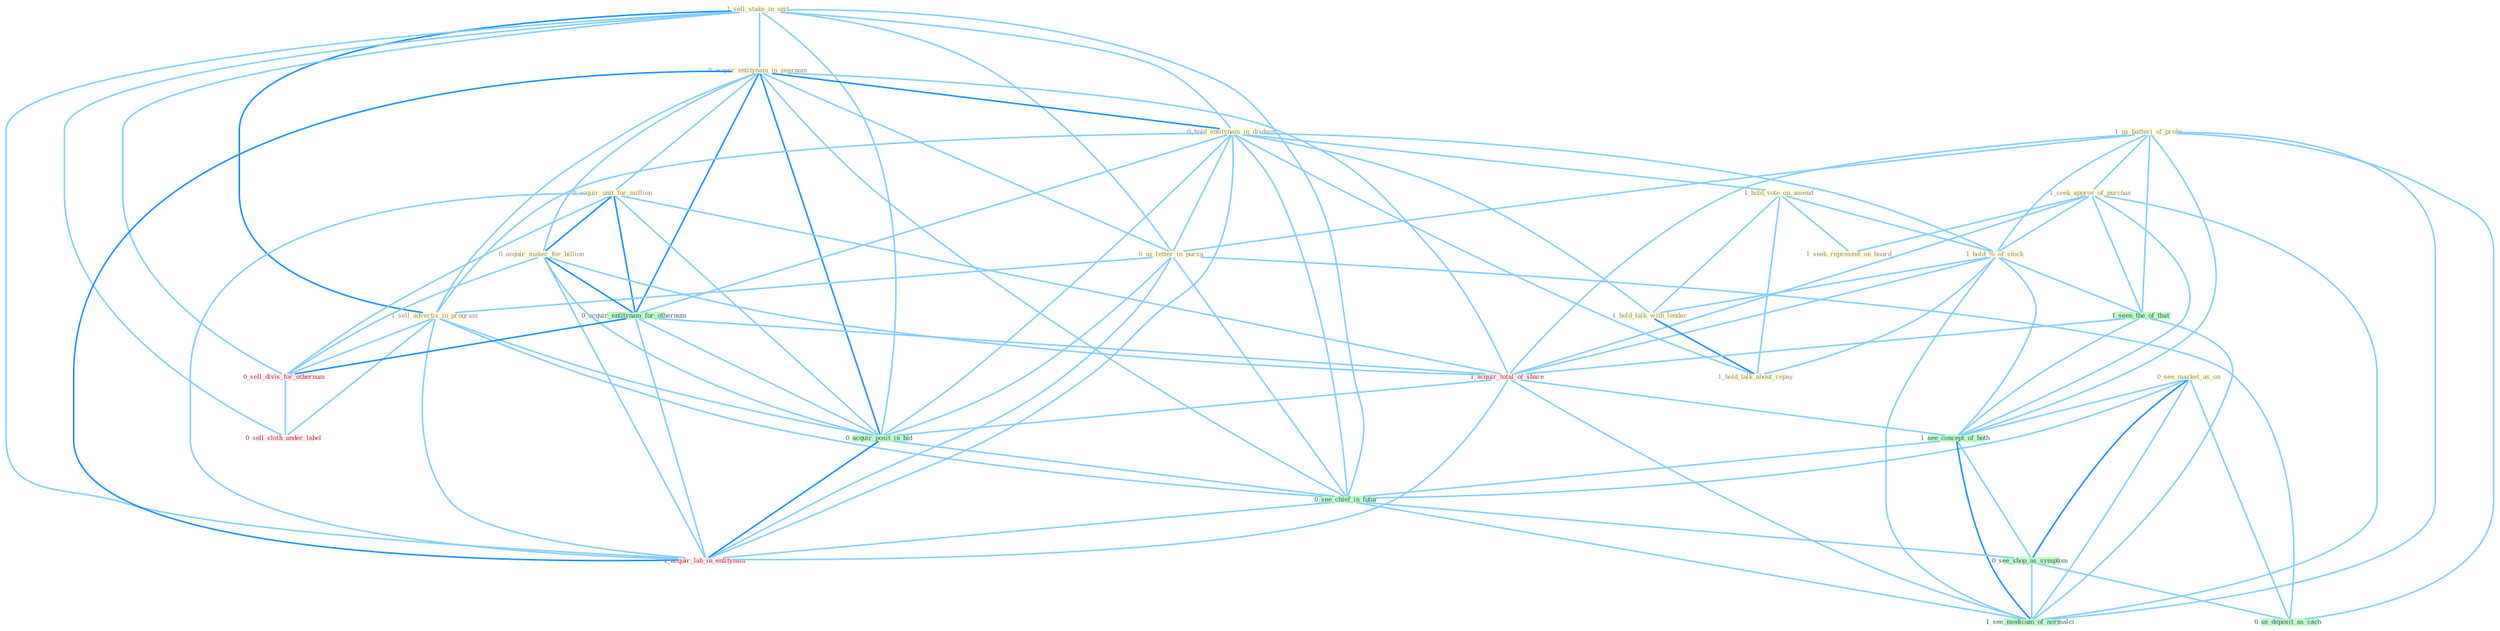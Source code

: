 Graph G{ 
    node
    [shape=polygon,style=filled,width=.5,height=.06,color="#BDFCC9",fixedsize=true,fontsize=4,
    fontcolor="#2f4f4f"];
    {node
    [color="#ffffe0", fontcolor="#8b7d6b"] "0_see_market_as_on " "1_sell_stake_in_unit " "0_acquir_entitynam_in_yearnum " "0_hold_entitynam_in_disdain " "1_us_batteri_of_probe " "1_hold_vote_on_amend " "1_seek_approv_of_purchas " "0_acquir_unit_for_million " "0_us_letter_in_pursu " "1_sell_advertis_in_program " "1_seek_represent_on_board " "1_hold_%_of_stock " "1_hold_talk_with_lender " "1_hold_talk_about_repay " "0_acquir_maker_for_billion "}
{node [color="#fff0f5", fontcolor="#b22222"] "0_sell_divis_for_othernum " "1_acquir_total_of_share " "0_sell_cloth_under_label " "1_acquir_lab_in_entitynam "}
edge [color="#B0E2FF"];

	"0_see_market_as_on " -- "1_see_concept_of_both " [w="1", color="#87cefa" ];
	"0_see_market_as_on " -- "0_see_chief_in_futur " [w="1", color="#87cefa" ];
	"0_see_market_as_on " -- "0_see_shop_as_symptom " [w="2", color="#1e90ff" , len=0.8];
	"0_see_market_as_on " -- "0_us_deposit_as_cach " [w="1", color="#87cefa" ];
	"0_see_market_as_on " -- "1_see_modicum_of_normalci " [w="1", color="#87cefa" ];
	"1_sell_stake_in_unit " -- "0_acquir_entitynam_in_yearnum " [w="1", color="#87cefa" ];
	"1_sell_stake_in_unit " -- "0_hold_entitynam_in_disdain " [w="1", color="#87cefa" ];
	"1_sell_stake_in_unit " -- "0_us_letter_in_pursu " [w="1", color="#87cefa" ];
	"1_sell_stake_in_unit " -- "1_sell_advertis_in_program " [w="2", color="#1e90ff" , len=0.8];
	"1_sell_stake_in_unit " -- "0_sell_divis_for_othernum " [w="1", color="#87cefa" ];
	"1_sell_stake_in_unit " -- "0_sell_cloth_under_label " [w="1", color="#87cefa" ];
	"1_sell_stake_in_unit " -- "0_acquir_posit_in_bid " [w="1", color="#87cefa" ];
	"1_sell_stake_in_unit " -- "0_see_chief_in_futur " [w="1", color="#87cefa" ];
	"1_sell_stake_in_unit " -- "1_acquir_lab_in_entitynam " [w="1", color="#87cefa" ];
	"0_acquir_entitynam_in_yearnum " -- "0_hold_entitynam_in_disdain " [w="2", color="#1e90ff" , len=0.8];
	"0_acquir_entitynam_in_yearnum " -- "0_acquir_unit_for_million " [w="1", color="#87cefa" ];
	"0_acquir_entitynam_in_yearnum " -- "0_us_letter_in_pursu " [w="1", color="#87cefa" ];
	"0_acquir_entitynam_in_yearnum " -- "1_sell_advertis_in_program " [w="1", color="#87cefa" ];
	"0_acquir_entitynam_in_yearnum " -- "0_acquir_maker_for_billion " [w="1", color="#87cefa" ];
	"0_acquir_entitynam_in_yearnum " -- "0_acquir_entitynam_for_othernum " [w="2", color="#1e90ff" , len=0.8];
	"0_acquir_entitynam_in_yearnum " -- "1_acquir_total_of_share " [w="1", color="#87cefa" ];
	"0_acquir_entitynam_in_yearnum " -- "0_acquir_posit_in_bid " [w="2", color="#1e90ff" , len=0.8];
	"0_acquir_entitynam_in_yearnum " -- "0_see_chief_in_futur " [w="1", color="#87cefa" ];
	"0_acquir_entitynam_in_yearnum " -- "1_acquir_lab_in_entitynam " [w="2", color="#1e90ff" , len=0.8];
	"0_hold_entitynam_in_disdain " -- "1_hold_vote_on_amend " [w="1", color="#87cefa" ];
	"0_hold_entitynam_in_disdain " -- "0_us_letter_in_pursu " [w="1", color="#87cefa" ];
	"0_hold_entitynam_in_disdain " -- "1_sell_advertis_in_program " [w="1", color="#87cefa" ];
	"0_hold_entitynam_in_disdain " -- "1_hold_%_of_stock " [w="1", color="#87cefa" ];
	"0_hold_entitynam_in_disdain " -- "1_hold_talk_with_lender " [w="1", color="#87cefa" ];
	"0_hold_entitynam_in_disdain " -- "1_hold_talk_about_repay " [w="1", color="#87cefa" ];
	"0_hold_entitynam_in_disdain " -- "0_acquir_entitynam_for_othernum " [w="1", color="#87cefa" ];
	"0_hold_entitynam_in_disdain " -- "0_acquir_posit_in_bid " [w="1", color="#87cefa" ];
	"0_hold_entitynam_in_disdain " -- "0_see_chief_in_futur " [w="1", color="#87cefa" ];
	"0_hold_entitynam_in_disdain " -- "1_acquir_lab_in_entitynam " [w="1", color="#87cefa" ];
	"1_us_batteri_of_probe " -- "1_seek_approv_of_purchas " [w="1", color="#87cefa" ];
	"1_us_batteri_of_probe " -- "0_us_letter_in_pursu " [w="1", color="#87cefa" ];
	"1_us_batteri_of_probe " -- "1_hold_%_of_stock " [w="1", color="#87cefa" ];
	"1_us_batteri_of_probe " -- "1_seen_the_of_that " [w="1", color="#87cefa" ];
	"1_us_batteri_of_probe " -- "1_acquir_total_of_share " [w="1", color="#87cefa" ];
	"1_us_batteri_of_probe " -- "1_see_concept_of_both " [w="1", color="#87cefa" ];
	"1_us_batteri_of_probe " -- "0_us_deposit_as_cach " [w="1", color="#87cefa" ];
	"1_us_batteri_of_probe " -- "1_see_modicum_of_normalci " [w="1", color="#87cefa" ];
	"1_hold_vote_on_amend " -- "1_seek_represent_on_board " [w="1", color="#87cefa" ];
	"1_hold_vote_on_amend " -- "1_hold_%_of_stock " [w="1", color="#87cefa" ];
	"1_hold_vote_on_amend " -- "1_hold_talk_with_lender " [w="1", color="#87cefa" ];
	"1_hold_vote_on_amend " -- "1_hold_talk_about_repay " [w="1", color="#87cefa" ];
	"1_seek_approv_of_purchas " -- "1_seek_represent_on_board " [w="1", color="#87cefa" ];
	"1_seek_approv_of_purchas " -- "1_hold_%_of_stock " [w="1", color="#87cefa" ];
	"1_seek_approv_of_purchas " -- "1_seen_the_of_that " [w="1", color="#87cefa" ];
	"1_seek_approv_of_purchas " -- "1_acquir_total_of_share " [w="1", color="#87cefa" ];
	"1_seek_approv_of_purchas " -- "1_see_concept_of_both " [w="1", color="#87cefa" ];
	"1_seek_approv_of_purchas " -- "1_see_modicum_of_normalci " [w="1", color="#87cefa" ];
	"0_acquir_unit_for_million " -- "0_acquir_maker_for_billion " [w="2", color="#1e90ff" , len=0.8];
	"0_acquir_unit_for_million " -- "0_acquir_entitynam_for_othernum " [w="2", color="#1e90ff" , len=0.8];
	"0_acquir_unit_for_million " -- "0_sell_divis_for_othernum " [w="1", color="#87cefa" ];
	"0_acquir_unit_for_million " -- "1_acquir_total_of_share " [w="1", color="#87cefa" ];
	"0_acquir_unit_for_million " -- "0_acquir_posit_in_bid " [w="1", color="#87cefa" ];
	"0_acquir_unit_for_million " -- "1_acquir_lab_in_entitynam " [w="1", color="#87cefa" ];
	"0_us_letter_in_pursu " -- "1_sell_advertis_in_program " [w="1", color="#87cefa" ];
	"0_us_letter_in_pursu " -- "0_acquir_posit_in_bid " [w="1", color="#87cefa" ];
	"0_us_letter_in_pursu " -- "0_see_chief_in_futur " [w="1", color="#87cefa" ];
	"0_us_letter_in_pursu " -- "1_acquir_lab_in_entitynam " [w="1", color="#87cefa" ];
	"0_us_letter_in_pursu " -- "0_us_deposit_as_cach " [w="1", color="#87cefa" ];
	"1_sell_advertis_in_program " -- "0_sell_divis_for_othernum " [w="1", color="#87cefa" ];
	"1_sell_advertis_in_program " -- "0_sell_cloth_under_label " [w="1", color="#87cefa" ];
	"1_sell_advertis_in_program " -- "0_acquir_posit_in_bid " [w="1", color="#87cefa" ];
	"1_sell_advertis_in_program " -- "0_see_chief_in_futur " [w="1", color="#87cefa" ];
	"1_sell_advertis_in_program " -- "1_acquir_lab_in_entitynam " [w="1", color="#87cefa" ];
	"1_hold_%_of_stock " -- "1_hold_talk_with_lender " [w="1", color="#87cefa" ];
	"1_hold_%_of_stock " -- "1_hold_talk_about_repay " [w="1", color="#87cefa" ];
	"1_hold_%_of_stock " -- "1_seen_the_of_that " [w="1", color="#87cefa" ];
	"1_hold_%_of_stock " -- "1_acquir_total_of_share " [w="1", color="#87cefa" ];
	"1_hold_%_of_stock " -- "1_see_concept_of_both " [w="1", color="#87cefa" ];
	"1_hold_%_of_stock " -- "1_see_modicum_of_normalci " [w="1", color="#87cefa" ];
	"1_hold_talk_with_lender " -- "1_hold_talk_about_repay " [w="2", color="#1e90ff" , len=0.8];
	"0_acquir_maker_for_billion " -- "0_acquir_entitynam_for_othernum " [w="2", color="#1e90ff" , len=0.8];
	"0_acquir_maker_for_billion " -- "0_sell_divis_for_othernum " [w="1", color="#87cefa" ];
	"0_acquir_maker_for_billion " -- "1_acquir_total_of_share " [w="1", color="#87cefa" ];
	"0_acquir_maker_for_billion " -- "0_acquir_posit_in_bid " [w="1", color="#87cefa" ];
	"0_acquir_maker_for_billion " -- "1_acquir_lab_in_entitynam " [w="1", color="#87cefa" ];
	"0_acquir_entitynam_for_othernum " -- "0_sell_divis_for_othernum " [w="2", color="#1e90ff" , len=0.8];
	"0_acquir_entitynam_for_othernum " -- "1_acquir_total_of_share " [w="1", color="#87cefa" ];
	"0_acquir_entitynam_for_othernum " -- "0_acquir_posit_in_bid " [w="1", color="#87cefa" ];
	"0_acquir_entitynam_for_othernum " -- "1_acquir_lab_in_entitynam " [w="1", color="#87cefa" ];
	"1_seen_the_of_that " -- "1_acquir_total_of_share " [w="1", color="#87cefa" ];
	"1_seen_the_of_that " -- "1_see_concept_of_both " [w="1", color="#87cefa" ];
	"1_seen_the_of_that " -- "1_see_modicum_of_normalci " [w="1", color="#87cefa" ];
	"0_sell_divis_for_othernum " -- "0_sell_cloth_under_label " [w="1", color="#87cefa" ];
	"1_acquir_total_of_share " -- "0_acquir_posit_in_bid " [w="1", color="#87cefa" ];
	"1_acquir_total_of_share " -- "1_see_concept_of_both " [w="1", color="#87cefa" ];
	"1_acquir_total_of_share " -- "1_acquir_lab_in_entitynam " [w="1", color="#87cefa" ];
	"1_acquir_total_of_share " -- "1_see_modicum_of_normalci " [w="1", color="#87cefa" ];
	"0_acquir_posit_in_bid " -- "0_see_chief_in_futur " [w="1", color="#87cefa" ];
	"0_acquir_posit_in_bid " -- "1_acquir_lab_in_entitynam " [w="2", color="#1e90ff" , len=0.8];
	"1_see_concept_of_both " -- "0_see_chief_in_futur " [w="1", color="#87cefa" ];
	"1_see_concept_of_both " -- "0_see_shop_as_symptom " [w="1", color="#87cefa" ];
	"1_see_concept_of_both " -- "1_see_modicum_of_normalci " [w="2", color="#1e90ff" , len=0.8];
	"0_see_chief_in_futur " -- "0_see_shop_as_symptom " [w="1", color="#87cefa" ];
	"0_see_chief_in_futur " -- "1_acquir_lab_in_entitynam " [w="1", color="#87cefa" ];
	"0_see_chief_in_futur " -- "1_see_modicum_of_normalci " [w="1", color="#87cefa" ];
	"0_see_shop_as_symptom " -- "0_us_deposit_as_cach " [w="1", color="#87cefa" ];
	"0_see_shop_as_symptom " -- "1_see_modicum_of_normalci " [w="1", color="#87cefa" ];
}